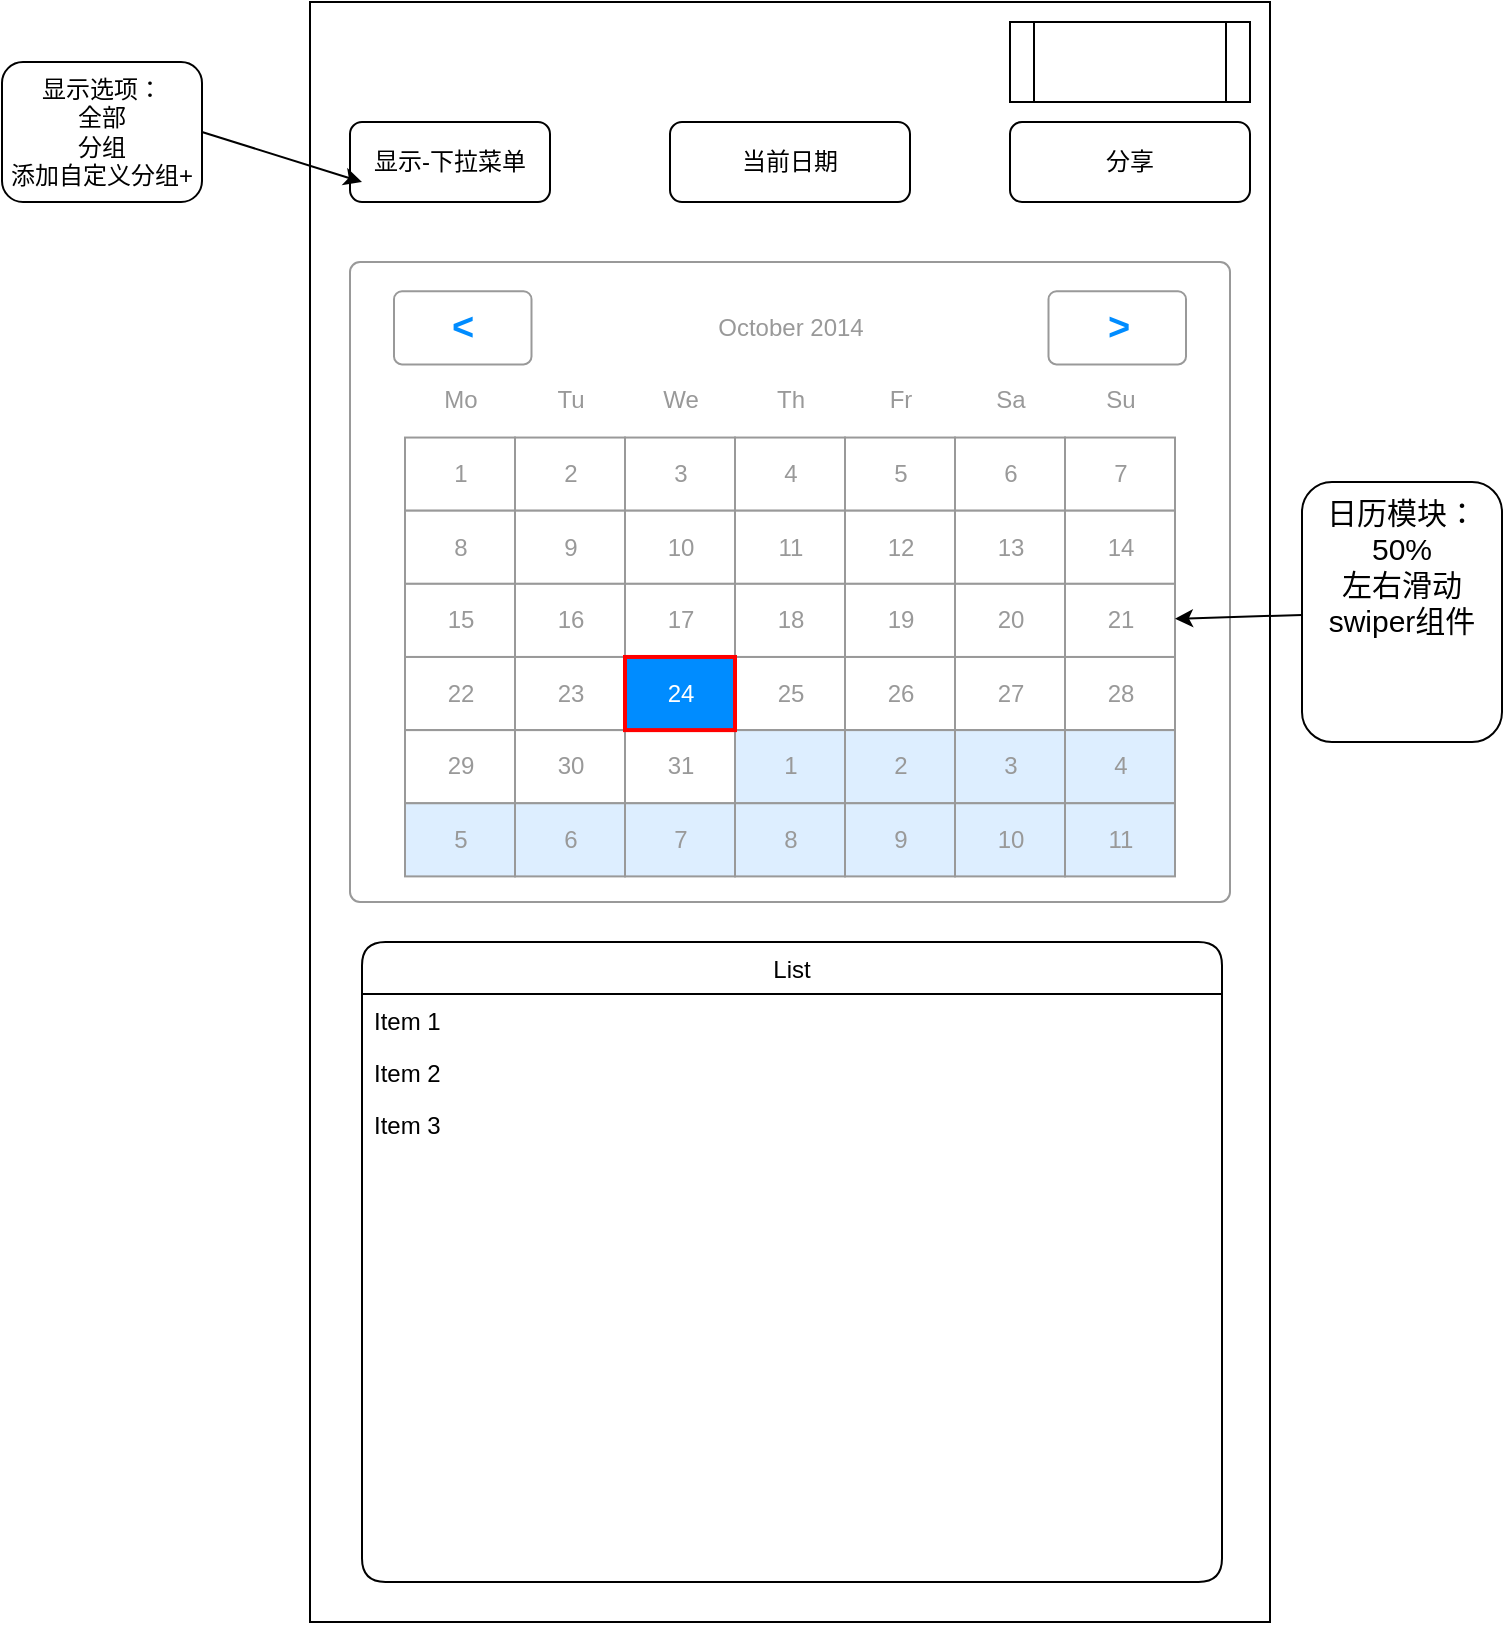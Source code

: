 <mxfile version="13.7.9" type="device"><diagram id="gKOeZqTzC7n7VX4hFwrj" name="第 1 页"><mxGraphModel dx="1086" dy="806" grid="1" gridSize="10" guides="1" tooltips="1" connect="1" arrows="1" fold="1" page="1" pageScale="1" pageWidth="827" pageHeight="1169" math="0" shadow="0"><root><mxCell id="0"/><mxCell id="1" parent="0"/><mxCell id="WhVUphDCP00yjQa_1mfK-3" value="" style="rounded=0;whiteSpace=wrap;html=1;" vertex="1" parent="1"><mxGeometry x="174" y="60" width="480" height="810" as="geometry"/></mxCell><mxCell id="WhVUphDCP00yjQa_1mfK-4" value="" style="shape=process;whiteSpace=wrap;html=1;backgroundOutline=1;" vertex="1" parent="1"><mxGeometry x="524" y="70" width="120" height="40" as="geometry"/></mxCell><mxCell id="WhVUphDCP00yjQa_1mfK-5" value="显示-下拉菜单" style="rounded=1;whiteSpace=wrap;html=1;" vertex="1" parent="1"><mxGeometry x="194" y="120" width="100" height="40" as="geometry"/></mxCell><mxCell id="WhVUphDCP00yjQa_1mfK-8" value="当前日期" style="rounded=1;whiteSpace=wrap;html=1;" vertex="1" parent="1"><mxGeometry x="354" y="120" width="120" height="40" as="geometry"/></mxCell><mxCell id="WhVUphDCP00yjQa_1mfK-10" value="分享" style="rounded=1;whiteSpace=wrap;html=1;" vertex="1" parent="1"><mxGeometry x="524" y="120" width="120" height="40" as="geometry"/></mxCell><mxCell id="WhVUphDCP00yjQa_1mfK-14" value="" style="strokeWidth=1;shadow=0;dashed=0;align=center;html=1;shape=mxgraph.mockup.forms.rrect;rSize=5;strokeColor=#999999;fillColor=#ffffff;" vertex="1" parent="1"><mxGeometry x="194" y="190" width="440" height="320" as="geometry"/></mxCell><mxCell id="WhVUphDCP00yjQa_1mfK-15" value="October 2014" style="strokeWidth=1;shadow=0;dashed=0;align=center;html=1;shape=mxgraph.mockup.forms.anchor;fontColor=#999999;" vertex="1" parent="WhVUphDCP00yjQa_1mfK-14"><mxGeometry x="82.5" y="14.629" width="275.0" height="36.571" as="geometry"/></mxCell><mxCell id="WhVUphDCP00yjQa_1mfK-16" value="&lt;" style="strokeWidth=1;shadow=0;dashed=0;align=center;html=1;shape=mxgraph.mockup.forms.rrect;rSize=4;strokeColor=#999999;fontColor=#008cff;fontSize=19;fontStyle=1;" vertex="1" parent="WhVUphDCP00yjQa_1mfK-14"><mxGeometry x="22.0" y="14.629" width="68.75" height="36.571" as="geometry"/></mxCell><mxCell id="WhVUphDCP00yjQa_1mfK-17" value="&gt;" style="strokeWidth=1;shadow=0;dashed=0;align=center;html=1;shape=mxgraph.mockup.forms.rrect;rSize=4;strokeColor=#999999;fontColor=#008cff;fontSize=19;fontStyle=1;" vertex="1" parent="WhVUphDCP00yjQa_1mfK-14"><mxGeometry x="349.25" y="14.629" width="68.75" height="36.571" as="geometry"/></mxCell><mxCell id="WhVUphDCP00yjQa_1mfK-18" value="Mo" style="strokeWidth=1;shadow=0;dashed=0;align=center;html=1;shape=mxgraph.mockup.forms.anchor;fontColor=#999999;" vertex="1" parent="WhVUphDCP00yjQa_1mfK-14"><mxGeometry x="27.5" y="51.2" width="55.0" height="36.571" as="geometry"/></mxCell><mxCell id="WhVUphDCP00yjQa_1mfK-19" value="Tu" style="strokeWidth=1;shadow=0;dashed=0;align=center;html=1;shape=mxgraph.mockup.forms.anchor;fontColor=#999999;" vertex="1" parent="WhVUphDCP00yjQa_1mfK-14"><mxGeometry x="82.5" y="51.2" width="55.0" height="36.571" as="geometry"/></mxCell><mxCell id="WhVUphDCP00yjQa_1mfK-20" value="We" style="strokeWidth=1;shadow=0;dashed=0;align=center;html=1;shape=mxgraph.mockup.forms.anchor;fontColor=#999999;" vertex="1" parent="WhVUphDCP00yjQa_1mfK-14"><mxGeometry x="137.5" y="51.2" width="55.0" height="36.571" as="geometry"/></mxCell><mxCell id="WhVUphDCP00yjQa_1mfK-21" value="Th" style="strokeWidth=1;shadow=0;dashed=0;align=center;html=1;shape=mxgraph.mockup.forms.anchor;fontColor=#999999;" vertex="1" parent="WhVUphDCP00yjQa_1mfK-14"><mxGeometry x="192.5" y="51.2" width="55.0" height="36.571" as="geometry"/></mxCell><mxCell id="WhVUphDCP00yjQa_1mfK-22" value="Fr" style="strokeWidth=1;shadow=0;dashed=0;align=center;html=1;shape=mxgraph.mockup.forms.anchor;fontColor=#999999;" vertex="1" parent="WhVUphDCP00yjQa_1mfK-14"><mxGeometry x="247.5" y="51.2" width="55.0" height="36.571" as="geometry"/></mxCell><mxCell id="WhVUphDCP00yjQa_1mfK-23" value="Sa" style="strokeWidth=1;shadow=0;dashed=0;align=center;html=1;shape=mxgraph.mockup.forms.anchor;fontColor=#999999;" vertex="1" parent="WhVUphDCP00yjQa_1mfK-14"><mxGeometry x="302.5" y="51.2" width="55.0" height="36.571" as="geometry"/></mxCell><mxCell id="WhVUphDCP00yjQa_1mfK-24" value="Su" style="strokeWidth=1;shadow=0;dashed=0;align=center;html=1;shape=mxgraph.mockup.forms.anchor;fontColor=#999999;" vertex="1" parent="WhVUphDCP00yjQa_1mfK-14"><mxGeometry x="357.5" y="51.2" width="55.0" height="36.571" as="geometry"/></mxCell><mxCell id="WhVUphDCP00yjQa_1mfK-25" value="1" style="strokeWidth=1;shadow=0;dashed=0;align=center;html=1;shape=mxgraph.mockup.forms.rrect;rSize=0;strokeColor=#999999;fontColor=#999999;" vertex="1" parent="WhVUphDCP00yjQa_1mfK-14"><mxGeometry x="27.5" y="87.771" width="55.0" height="36.571" as="geometry"/></mxCell><mxCell id="WhVUphDCP00yjQa_1mfK-26" value="2" style="strokeWidth=1;shadow=0;dashed=0;align=center;html=1;shape=mxgraph.mockup.forms.rrect;rSize=0;strokeColor=#999999;fontColor=#999999;" vertex="1" parent="WhVUphDCP00yjQa_1mfK-14"><mxGeometry x="82.5" y="87.771" width="55.0" height="36.571" as="geometry"/></mxCell><mxCell id="WhVUphDCP00yjQa_1mfK-27" value="3" style="strokeWidth=1;shadow=0;dashed=0;align=center;html=1;shape=mxgraph.mockup.forms.rrect;rSize=0;strokeColor=#999999;fontColor=#999999;" vertex="1" parent="WhVUphDCP00yjQa_1mfK-14"><mxGeometry x="137.5" y="87.771" width="55.0" height="36.571" as="geometry"/></mxCell><mxCell id="WhVUphDCP00yjQa_1mfK-28" value="4" style="strokeWidth=1;shadow=0;dashed=0;align=center;html=1;shape=mxgraph.mockup.forms.rrect;rSize=0;strokeColor=#999999;fontColor=#999999;" vertex="1" parent="WhVUphDCP00yjQa_1mfK-14"><mxGeometry x="192.5" y="87.771" width="55.0" height="36.571" as="geometry"/></mxCell><mxCell id="WhVUphDCP00yjQa_1mfK-29" value="5" style="strokeWidth=1;shadow=0;dashed=0;align=center;html=1;shape=mxgraph.mockup.forms.rrect;rSize=0;strokeColor=#999999;fontColor=#999999;" vertex="1" parent="WhVUphDCP00yjQa_1mfK-14"><mxGeometry x="247.5" y="87.771" width="55.0" height="36.571" as="geometry"/></mxCell><mxCell id="WhVUphDCP00yjQa_1mfK-30" value="6" style="strokeWidth=1;shadow=0;dashed=0;align=center;html=1;shape=mxgraph.mockup.forms.rrect;rSize=0;strokeColor=#999999;fontColor=#999999;" vertex="1" parent="WhVUphDCP00yjQa_1mfK-14"><mxGeometry x="302.5" y="87.771" width="55.0" height="36.571" as="geometry"/></mxCell><mxCell id="WhVUphDCP00yjQa_1mfK-31" value="7" style="strokeWidth=1;shadow=0;dashed=0;align=center;html=1;shape=mxgraph.mockup.forms.rrect;rSize=0;strokeColor=#999999;fontColor=#999999;" vertex="1" parent="WhVUphDCP00yjQa_1mfK-14"><mxGeometry x="357.5" y="87.771" width="55.0" height="36.571" as="geometry"/></mxCell><mxCell id="WhVUphDCP00yjQa_1mfK-32" value="8" style="strokeWidth=1;shadow=0;dashed=0;align=center;html=1;shape=mxgraph.mockup.forms.rrect;rSize=0;strokeColor=#999999;fontColor=#999999;" vertex="1" parent="WhVUphDCP00yjQa_1mfK-14"><mxGeometry x="27.5" y="124.343" width="55.0" height="36.571" as="geometry"/></mxCell><mxCell id="WhVUphDCP00yjQa_1mfK-33" value="9" style="strokeWidth=1;shadow=0;dashed=0;align=center;html=1;shape=mxgraph.mockup.forms.rrect;rSize=0;strokeColor=#999999;fontColor=#999999;" vertex="1" parent="WhVUphDCP00yjQa_1mfK-14"><mxGeometry x="82.5" y="124.343" width="55.0" height="36.571" as="geometry"/></mxCell><mxCell id="WhVUphDCP00yjQa_1mfK-34" value="10" style="strokeWidth=1;shadow=0;dashed=0;align=center;html=1;shape=mxgraph.mockup.forms.rrect;rSize=0;strokeColor=#999999;fontColor=#999999;" vertex="1" parent="WhVUphDCP00yjQa_1mfK-14"><mxGeometry x="137.5" y="124.343" width="55.0" height="36.571" as="geometry"/></mxCell><mxCell id="WhVUphDCP00yjQa_1mfK-35" value="11" style="strokeWidth=1;shadow=0;dashed=0;align=center;html=1;shape=mxgraph.mockup.forms.rrect;rSize=0;strokeColor=#999999;fontColor=#999999;" vertex="1" parent="WhVUphDCP00yjQa_1mfK-14"><mxGeometry x="192.5" y="124.343" width="55.0" height="36.571" as="geometry"/></mxCell><mxCell id="WhVUphDCP00yjQa_1mfK-36" value="12" style="strokeWidth=1;shadow=0;dashed=0;align=center;html=1;shape=mxgraph.mockup.forms.rrect;rSize=0;strokeColor=#999999;fontColor=#999999;" vertex="1" parent="WhVUphDCP00yjQa_1mfK-14"><mxGeometry x="247.5" y="124.343" width="55.0" height="36.571" as="geometry"/></mxCell><mxCell id="WhVUphDCP00yjQa_1mfK-37" value="13" style="strokeWidth=1;shadow=0;dashed=0;align=center;html=1;shape=mxgraph.mockup.forms.rrect;rSize=0;strokeColor=#999999;fontColor=#999999;" vertex="1" parent="WhVUphDCP00yjQa_1mfK-14"><mxGeometry x="302.5" y="124.343" width="55.0" height="36.571" as="geometry"/></mxCell><mxCell id="WhVUphDCP00yjQa_1mfK-38" value="14" style="strokeWidth=1;shadow=0;dashed=0;align=center;html=1;shape=mxgraph.mockup.forms.rrect;rSize=0;strokeColor=#999999;fontColor=#999999;" vertex="1" parent="WhVUphDCP00yjQa_1mfK-14"><mxGeometry x="357.5" y="124.343" width="55.0" height="36.571" as="geometry"/></mxCell><mxCell id="WhVUphDCP00yjQa_1mfK-39" value="15" style="strokeWidth=1;shadow=0;dashed=0;align=center;html=1;shape=mxgraph.mockup.forms.rrect;rSize=0;strokeColor=#999999;fontColor=#999999;" vertex="1" parent="WhVUphDCP00yjQa_1mfK-14"><mxGeometry x="27.5" y="160.914" width="55.0" height="36.571" as="geometry"/></mxCell><mxCell id="WhVUphDCP00yjQa_1mfK-40" value="16" style="strokeWidth=1;shadow=0;dashed=0;align=center;html=1;shape=mxgraph.mockup.forms.rrect;rSize=0;strokeColor=#999999;fontColor=#999999;" vertex="1" parent="WhVUphDCP00yjQa_1mfK-14"><mxGeometry x="82.5" y="160.914" width="55.0" height="36.571" as="geometry"/></mxCell><mxCell id="WhVUphDCP00yjQa_1mfK-41" value="17" style="strokeWidth=1;shadow=0;dashed=0;align=center;html=1;shape=mxgraph.mockup.forms.rrect;rSize=0;strokeColor=#999999;fontColor=#999999;" vertex="1" parent="WhVUphDCP00yjQa_1mfK-14"><mxGeometry x="137.5" y="160.914" width="55.0" height="36.571" as="geometry"/></mxCell><mxCell id="WhVUphDCP00yjQa_1mfK-42" value="18" style="strokeWidth=1;shadow=0;dashed=0;align=center;html=1;shape=mxgraph.mockup.forms.rrect;rSize=0;strokeColor=#999999;fontColor=#999999;" vertex="1" parent="WhVUphDCP00yjQa_1mfK-14"><mxGeometry x="192.5" y="160.914" width="55.0" height="36.571" as="geometry"/></mxCell><mxCell id="WhVUphDCP00yjQa_1mfK-43" value="19" style="strokeWidth=1;shadow=0;dashed=0;align=center;html=1;shape=mxgraph.mockup.forms.rrect;rSize=0;strokeColor=#999999;fontColor=#999999;" vertex="1" parent="WhVUphDCP00yjQa_1mfK-14"><mxGeometry x="247.5" y="160.914" width="55.0" height="36.571" as="geometry"/></mxCell><mxCell id="WhVUphDCP00yjQa_1mfK-44" value="20" style="strokeWidth=1;shadow=0;dashed=0;align=center;html=1;shape=mxgraph.mockup.forms.rrect;rSize=0;strokeColor=#999999;fontColor=#999999;" vertex="1" parent="WhVUphDCP00yjQa_1mfK-14"><mxGeometry x="302.5" y="160.914" width="55.0" height="36.571" as="geometry"/></mxCell><mxCell id="WhVUphDCP00yjQa_1mfK-45" value="21" style="strokeWidth=1;shadow=0;dashed=0;align=center;html=1;shape=mxgraph.mockup.forms.rrect;rSize=0;strokeColor=#999999;fontColor=#999999;" vertex="1" parent="WhVUphDCP00yjQa_1mfK-14"><mxGeometry x="357.5" y="160.914" width="55.0" height="36.571" as="geometry"/></mxCell><mxCell id="WhVUphDCP00yjQa_1mfK-46" value="22" style="strokeWidth=1;shadow=0;dashed=0;align=center;html=1;shape=mxgraph.mockup.forms.rrect;rSize=0;strokeColor=#999999;fontColor=#999999;" vertex="1" parent="WhVUphDCP00yjQa_1mfK-14"><mxGeometry x="27.5" y="197.486" width="55.0" height="36.571" as="geometry"/></mxCell><mxCell id="WhVUphDCP00yjQa_1mfK-47" value="23" style="strokeWidth=1;shadow=0;dashed=0;align=center;html=1;shape=mxgraph.mockup.forms.rrect;rSize=0;strokeColor=#999999;fontColor=#999999;" vertex="1" parent="WhVUphDCP00yjQa_1mfK-14"><mxGeometry x="82.5" y="197.486" width="55.0" height="36.571" as="geometry"/></mxCell><mxCell id="WhVUphDCP00yjQa_1mfK-48" value="25" style="strokeWidth=1;shadow=0;dashed=0;align=center;html=1;shape=mxgraph.mockup.forms.rrect;rSize=0;strokeColor=#999999;fontColor=#999999;" vertex="1" parent="WhVUphDCP00yjQa_1mfK-14"><mxGeometry x="192.5" y="197.486" width="55.0" height="36.571" as="geometry"/></mxCell><mxCell id="WhVUphDCP00yjQa_1mfK-49" value="26" style="strokeWidth=1;shadow=0;dashed=0;align=center;html=1;shape=mxgraph.mockup.forms.rrect;rSize=0;strokeColor=#999999;fontColor=#999999;" vertex="1" parent="WhVUphDCP00yjQa_1mfK-14"><mxGeometry x="247.5" y="197.486" width="55.0" height="36.571" as="geometry"/></mxCell><mxCell id="WhVUphDCP00yjQa_1mfK-50" value="27" style="strokeWidth=1;shadow=0;dashed=0;align=center;html=1;shape=mxgraph.mockup.forms.rrect;rSize=0;strokeColor=#999999;fontColor=#999999;" vertex="1" parent="WhVUphDCP00yjQa_1mfK-14"><mxGeometry x="302.5" y="197.486" width="55.0" height="36.571" as="geometry"/></mxCell><mxCell id="WhVUphDCP00yjQa_1mfK-51" value="28" style="strokeWidth=1;shadow=0;dashed=0;align=center;html=1;shape=mxgraph.mockup.forms.rrect;rSize=0;strokeColor=#999999;fontColor=#999999;" vertex="1" parent="WhVUphDCP00yjQa_1mfK-14"><mxGeometry x="357.5" y="197.486" width="55.0" height="36.571" as="geometry"/></mxCell><mxCell id="WhVUphDCP00yjQa_1mfK-52" value="29" style="strokeWidth=1;shadow=0;dashed=0;align=center;html=1;shape=mxgraph.mockup.forms.rrect;rSize=0;strokeColor=#999999;fontColor=#999999;" vertex="1" parent="WhVUphDCP00yjQa_1mfK-14"><mxGeometry x="27.5" y="234.057" width="55.0" height="36.571" as="geometry"/></mxCell><mxCell id="WhVUphDCP00yjQa_1mfK-53" value="30" style="strokeWidth=1;shadow=0;dashed=0;align=center;html=1;shape=mxgraph.mockup.forms.rrect;rSize=0;strokeColor=#999999;fontColor=#999999;" vertex="1" parent="WhVUphDCP00yjQa_1mfK-14"><mxGeometry x="82.5" y="234.057" width="55.0" height="36.571" as="geometry"/></mxCell><mxCell id="WhVUphDCP00yjQa_1mfK-54" value="31" style="strokeWidth=1;shadow=0;dashed=0;align=center;html=1;shape=mxgraph.mockup.forms.rrect;rSize=0;strokeColor=#999999;fontColor=#999999;" vertex="1" parent="WhVUphDCP00yjQa_1mfK-14"><mxGeometry x="137.5" y="234.057" width="55.0" height="36.571" as="geometry"/></mxCell><mxCell id="WhVUphDCP00yjQa_1mfK-55" value="1" style="strokeWidth=1;shadow=0;dashed=0;align=center;html=1;shape=mxgraph.mockup.forms.rrect;rSize=0;strokeColor=#999999;fontColor=#999999;fillColor=#ddeeff;" vertex="1" parent="WhVUphDCP00yjQa_1mfK-14"><mxGeometry x="192.5" y="234.057" width="55.0" height="36.571" as="geometry"/></mxCell><mxCell id="WhVUphDCP00yjQa_1mfK-56" value="2" style="strokeWidth=1;shadow=0;dashed=0;align=center;html=1;shape=mxgraph.mockup.forms.rrect;rSize=0;strokeColor=#999999;fontColor=#999999;fillColor=#ddeeff;" vertex="1" parent="WhVUphDCP00yjQa_1mfK-14"><mxGeometry x="247.5" y="234.057" width="55.0" height="36.571" as="geometry"/></mxCell><mxCell id="WhVUphDCP00yjQa_1mfK-57" value="3" style="strokeWidth=1;shadow=0;dashed=0;align=center;html=1;shape=mxgraph.mockup.forms.rrect;rSize=0;strokeColor=#999999;fontColor=#999999;fillColor=#ddeeff;" vertex="1" parent="WhVUphDCP00yjQa_1mfK-14"><mxGeometry x="302.5" y="234.057" width="55.0" height="36.571" as="geometry"/></mxCell><mxCell id="WhVUphDCP00yjQa_1mfK-58" value="4" style="strokeWidth=1;shadow=0;dashed=0;align=center;html=1;shape=mxgraph.mockup.forms.rrect;rSize=0;strokeColor=#999999;fontColor=#999999;fillColor=#ddeeff;" vertex="1" parent="WhVUphDCP00yjQa_1mfK-14"><mxGeometry x="357.5" y="234.057" width="55.0" height="36.571" as="geometry"/></mxCell><mxCell id="WhVUphDCP00yjQa_1mfK-59" value="5" style="strokeWidth=1;shadow=0;dashed=0;align=center;html=1;shape=mxgraph.mockup.forms.rrect;rSize=0;strokeColor=#999999;fontColor=#999999;fillColor=#ddeeff;" vertex="1" parent="WhVUphDCP00yjQa_1mfK-14"><mxGeometry x="27.5" y="270.629" width="55.0" height="36.571" as="geometry"/></mxCell><mxCell id="WhVUphDCP00yjQa_1mfK-60" value="6" style="strokeWidth=1;shadow=0;dashed=0;align=center;html=1;shape=mxgraph.mockup.forms.rrect;rSize=0;strokeColor=#999999;fontColor=#999999;fillColor=#ddeeff;" vertex="1" parent="WhVUphDCP00yjQa_1mfK-14"><mxGeometry x="82.5" y="270.629" width="55.0" height="36.571" as="geometry"/></mxCell><mxCell id="WhVUphDCP00yjQa_1mfK-61" value="7" style="strokeWidth=1;shadow=0;dashed=0;align=center;html=1;shape=mxgraph.mockup.forms.rrect;rSize=0;strokeColor=#999999;fontColor=#999999;fillColor=#ddeeff;" vertex="1" parent="WhVUphDCP00yjQa_1mfK-14"><mxGeometry x="137.5" y="270.629" width="55.0" height="36.571" as="geometry"/></mxCell><mxCell id="WhVUphDCP00yjQa_1mfK-62" value="8" style="strokeWidth=1;shadow=0;dashed=0;align=center;html=1;shape=mxgraph.mockup.forms.rrect;rSize=0;strokeColor=#999999;fontColor=#999999;fillColor=#ddeeff;" vertex="1" parent="WhVUphDCP00yjQa_1mfK-14"><mxGeometry x="192.5" y="270.629" width="55.0" height="36.571" as="geometry"/></mxCell><mxCell id="WhVUphDCP00yjQa_1mfK-63" value="9" style="strokeWidth=1;shadow=0;dashed=0;align=center;html=1;shape=mxgraph.mockup.forms.rrect;rSize=0;strokeColor=#999999;fontColor=#999999;fillColor=#ddeeff;" vertex="1" parent="WhVUphDCP00yjQa_1mfK-14"><mxGeometry x="247.5" y="270.629" width="55.0" height="36.571" as="geometry"/></mxCell><mxCell id="WhVUphDCP00yjQa_1mfK-64" value="10" style="strokeWidth=1;shadow=0;dashed=0;align=center;html=1;shape=mxgraph.mockup.forms.rrect;rSize=0;strokeColor=#999999;fontColor=#999999;fillColor=#ddeeff;" vertex="1" parent="WhVUphDCP00yjQa_1mfK-14"><mxGeometry x="302.5" y="270.629" width="55.0" height="36.571" as="geometry"/></mxCell><mxCell id="WhVUphDCP00yjQa_1mfK-65" value="11" style="strokeWidth=1;shadow=0;dashed=0;align=center;html=1;shape=mxgraph.mockup.forms.rrect;rSize=0;strokeColor=#999999;fontColor=#999999;fillColor=#ddeeff;" vertex="1" parent="WhVUphDCP00yjQa_1mfK-14"><mxGeometry x="357.5" y="270.629" width="55.0" height="36.571" as="geometry"/></mxCell><mxCell id="WhVUphDCP00yjQa_1mfK-66" value="24" style="strokeWidth=1;shadow=0;dashed=0;align=center;html=1;shape=mxgraph.mockup.forms.rrect;rSize=0;strokeColor=#ff0000;fontColor=#ffffff;strokeWidth=2;fillColor=#008cff;" vertex="1" parent="WhVUphDCP00yjQa_1mfK-14"><mxGeometry x="137.5" y="197.486" width="55.0" height="36.571" as="geometry"/></mxCell><mxCell id="WhVUphDCP00yjQa_1mfK-67" value="" style="endArrow=classic;html=1;" edge="1" parent="1" source="WhVUphDCP00yjQa_1mfK-68" target="WhVUphDCP00yjQa_1mfK-45"><mxGeometry width="50" height="50" relative="1" as="geometry"><mxPoint x="667" y="390" as="sourcePoint"/><mxPoint x="717" y="340" as="targetPoint"/></mxGeometry></mxCell><mxCell id="WhVUphDCP00yjQa_1mfK-68" value="&lt;font style=&quot;font-size: 15px&quot;&gt;日历模块：50%&lt;br&gt;左右滑动&lt;br&gt;swiper组件&lt;br&gt;&lt;br&gt;&lt;/font&gt;" style="text;html=1;align=center;verticalAlign=top;whiteSpace=wrap;rounded=1;fillColor=#ffffff;strokeColor=#000000;" vertex="1" parent="1"><mxGeometry x="670" y="300" width="100" height="130" as="geometry"/></mxCell><mxCell id="WhVUphDCP00yjQa_1mfK-131" value="显示选项：&lt;br&gt;全部&lt;br&gt;分组&lt;br&gt;添加自定义分组+" style="text;html=1;align=center;verticalAlign=middle;whiteSpace=wrap;rounded=1;fillColor=#ffffff;strokeColor=#000000;" vertex="1" parent="1"><mxGeometry x="20" y="90" width="100" height="70" as="geometry"/></mxCell><mxCell id="WhVUphDCP00yjQa_1mfK-133" value="" style="endArrow=classic;html=1;exitX=1;exitY=0.5;exitDx=0;exitDy=0;entryX=0.06;entryY=0.75;entryDx=0;entryDy=0;entryPerimeter=0;" edge="1" parent="1" source="WhVUphDCP00yjQa_1mfK-131" target="WhVUphDCP00yjQa_1mfK-5"><mxGeometry width="50" height="50" relative="1" as="geometry"><mxPoint x="140" y="200" as="sourcePoint"/><mxPoint x="190" y="150" as="targetPoint"/></mxGeometry></mxCell><mxCell id="WhVUphDCP00yjQa_1mfK-152" value="List" style="swimlane;fontStyle=0;childLayout=stackLayout;horizontal=1;startSize=26;fillColor=none;horizontalStack=0;resizeParent=1;resizeParentMax=0;resizeLast=0;collapsible=1;marginBottom=0;rounded=1;strokeColor=#000000;" vertex="1" parent="1"><mxGeometry x="200" y="530" width="430" height="320" as="geometry"/></mxCell><mxCell id="WhVUphDCP00yjQa_1mfK-153" value="Item 1" style="text;strokeColor=none;fillColor=none;align=left;verticalAlign=top;spacingLeft=4;spacingRight=4;overflow=hidden;rotatable=0;points=[[0,0.5],[1,0.5]];portConstraint=eastwest;" vertex="1" parent="WhVUphDCP00yjQa_1mfK-152"><mxGeometry y="26" width="430" height="26" as="geometry"/></mxCell><mxCell id="WhVUphDCP00yjQa_1mfK-154" value="Item 2" style="text;strokeColor=none;fillColor=none;align=left;verticalAlign=top;spacingLeft=4;spacingRight=4;overflow=hidden;rotatable=0;points=[[0,0.5],[1,0.5]];portConstraint=eastwest;" vertex="1" parent="WhVUphDCP00yjQa_1mfK-152"><mxGeometry y="52" width="430" height="26" as="geometry"/></mxCell><mxCell id="WhVUphDCP00yjQa_1mfK-155" value="Item 3" style="text;strokeColor=none;fillColor=none;align=left;verticalAlign=top;spacingLeft=4;spacingRight=4;overflow=hidden;rotatable=0;points=[[0,0.5],[1,0.5]];portConstraint=eastwest;" vertex="1" parent="WhVUphDCP00yjQa_1mfK-152"><mxGeometry y="78" width="430" height="242" as="geometry"/></mxCell></root></mxGraphModel></diagram></mxfile>